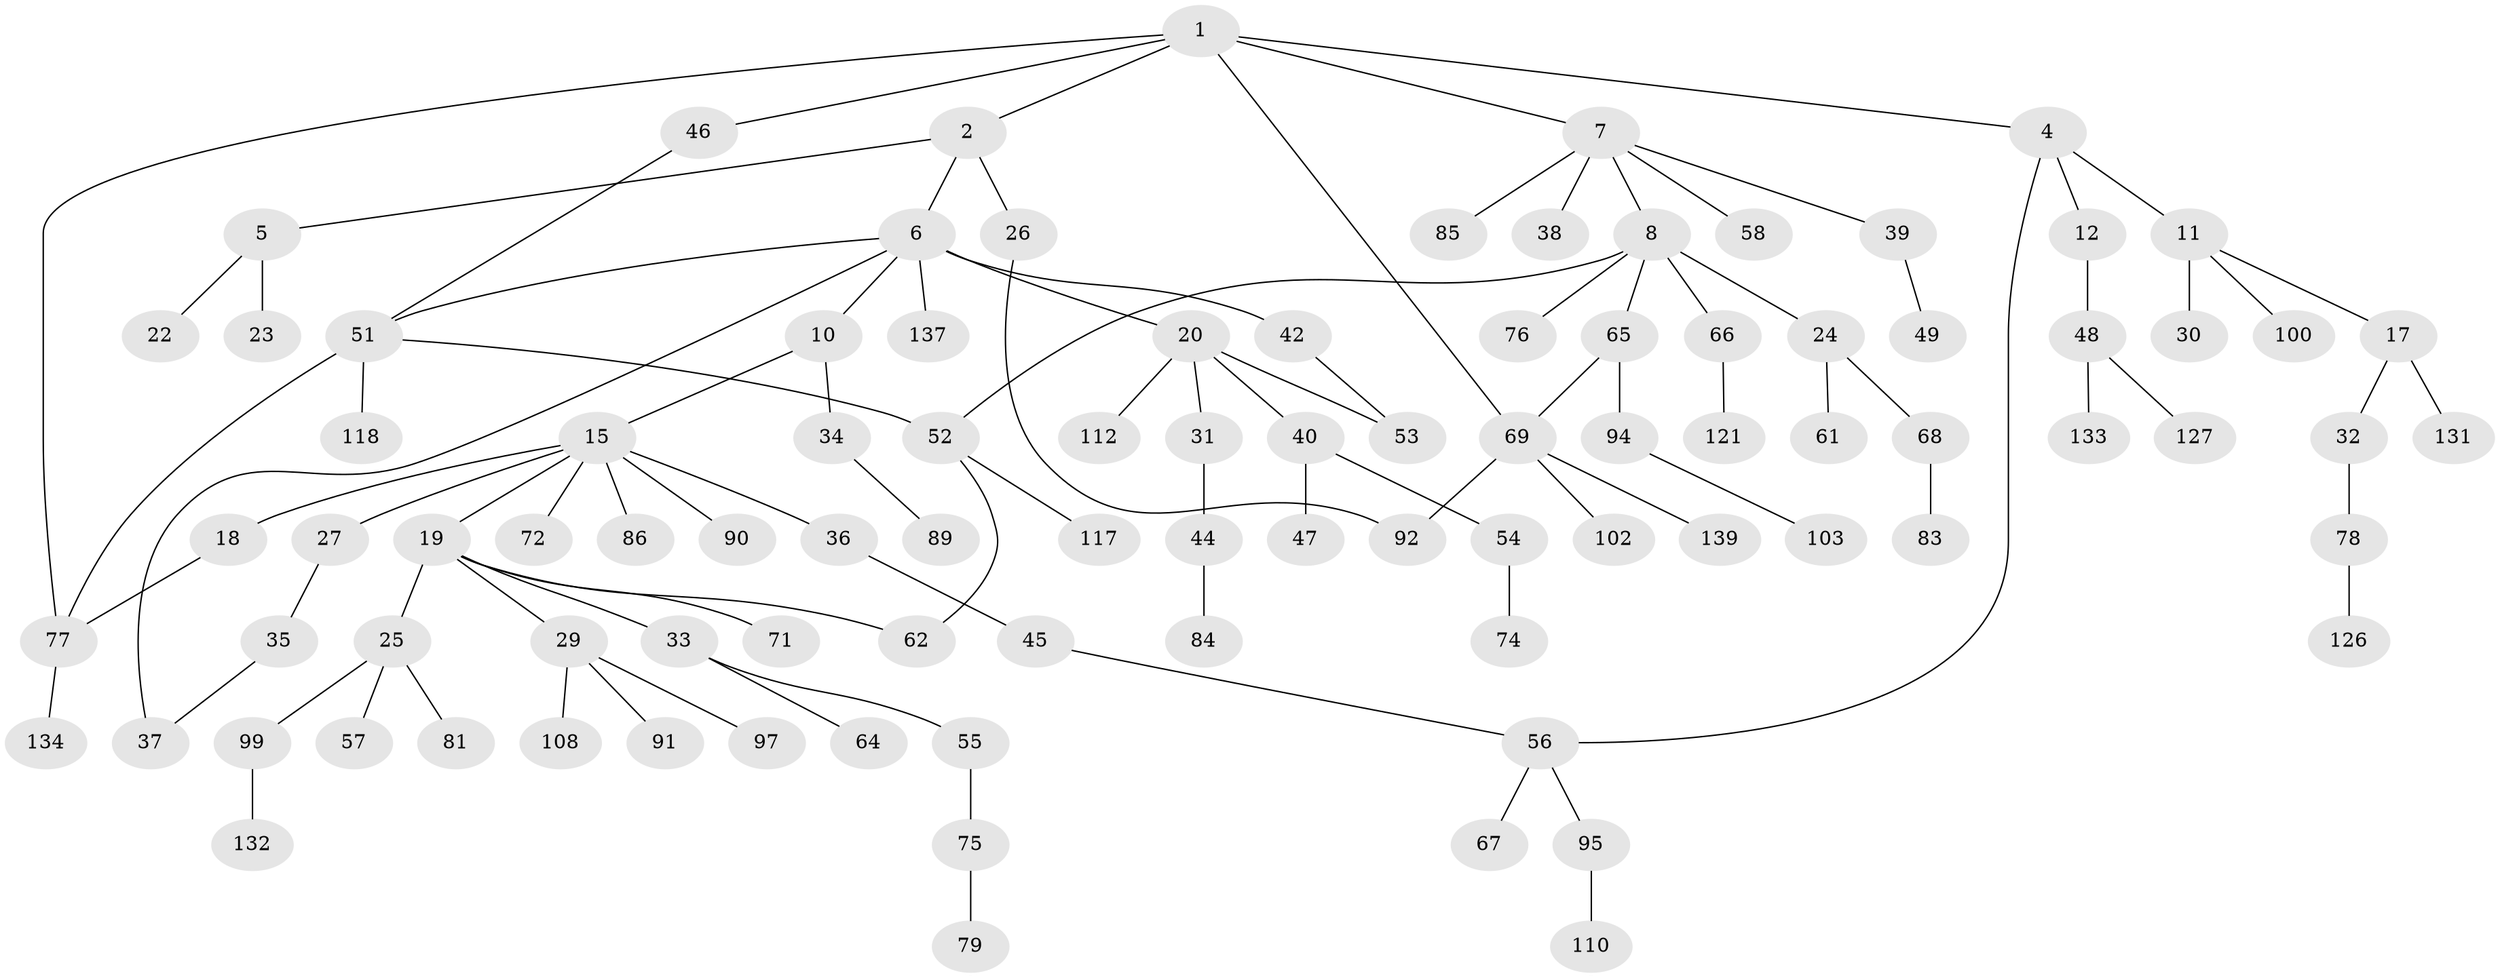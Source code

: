 // original degree distribution, {4: 0.10071942446043165, 5: 0.03597122302158273, 3: 0.1223021582733813, 7: 0.007194244604316547, 1: 0.38848920863309355, 2: 0.3381294964028777, 9: 0.007194244604316547}
// Generated by graph-tools (version 1.1) at 2025/10/02/27/25 16:10:52]
// undirected, 94 vertices, 103 edges
graph export_dot {
graph [start="1"]
  node [color=gray90,style=filled];
  1 [super="+3"];
  2 [super="+13"];
  4 [super="+70"];
  5 [super="+16"];
  6 [super="+14"];
  7 [super="+9"];
  8 [super="+50"];
  10;
  11 [super="+80"];
  12;
  15 [super="+136"];
  17 [super="+119"];
  18 [super="+60"];
  19 [super="+21"];
  20 [super="+28"];
  22 [super="+122"];
  23;
  24;
  25 [super="+109"];
  26 [super="+106"];
  27 [super="+113"];
  29 [super="+73"];
  30 [super="+104"];
  31;
  32;
  33 [super="+120"];
  34 [super="+115"];
  35;
  36;
  37 [super="+41"];
  38;
  39;
  40 [super="+43"];
  42 [super="+114"];
  44 [super="+101"];
  45;
  46;
  47;
  48 [super="+87"];
  49 [super="+82"];
  51 [super="+63"];
  52 [super="+116"];
  53;
  54;
  55;
  56 [super="+96"];
  57 [super="+125"];
  58 [super="+59"];
  61;
  62;
  64;
  65 [super="+98"];
  66;
  67;
  68;
  69 [super="+93"];
  71;
  72;
  74 [super="+88"];
  75;
  76;
  77 [super="+129"];
  78 [super="+105"];
  79 [super="+138"];
  81;
  83;
  84;
  85;
  86;
  89;
  90;
  91 [super="+111"];
  92;
  94 [super="+107"];
  95;
  97 [super="+128"];
  99 [super="+123"];
  100;
  102;
  103;
  108;
  110 [super="+130"];
  112;
  117;
  118 [super="+124"];
  121;
  126;
  127;
  131;
  132;
  133;
  134 [super="+135"];
  137;
  139;
  1 -- 2;
  1 -- 69;
  1 -- 4;
  1 -- 46;
  1 -- 7;
  1 -- 77;
  2 -- 5;
  2 -- 6;
  2 -- 26;
  4 -- 11;
  4 -- 12;
  4 -- 56;
  5 -- 22;
  5 -- 23;
  6 -- 10;
  6 -- 20;
  6 -- 51;
  6 -- 137;
  6 -- 42;
  6 -- 37;
  7 -- 8;
  7 -- 38;
  7 -- 39;
  7 -- 58;
  7 -- 85;
  8 -- 24;
  8 -- 66;
  8 -- 65;
  8 -- 52;
  8 -- 76;
  10 -- 15;
  10 -- 34;
  11 -- 17;
  11 -- 30;
  11 -- 100;
  12 -- 48;
  15 -- 18;
  15 -- 19;
  15 -- 27;
  15 -- 36;
  15 -- 72;
  15 -- 86;
  15 -- 90;
  17 -- 32;
  17 -- 131;
  18 -- 77;
  19 -- 71;
  19 -- 62;
  19 -- 25;
  19 -- 29;
  19 -- 33;
  20 -- 53;
  20 -- 112;
  20 -- 40;
  20 -- 31;
  24 -- 61;
  24 -- 68;
  25 -- 57;
  25 -- 81;
  25 -- 99;
  26 -- 92;
  27 -- 35;
  29 -- 97;
  29 -- 108;
  29 -- 91;
  31 -- 44;
  32 -- 78;
  33 -- 55;
  33 -- 64;
  34 -- 89;
  35 -- 37;
  36 -- 45;
  39 -- 49;
  40 -- 54;
  40 -- 47;
  42 -- 53;
  44 -- 84;
  45 -- 56;
  46 -- 51;
  48 -- 133;
  48 -- 127;
  51 -- 77;
  51 -- 118;
  51 -- 52;
  52 -- 62;
  52 -- 117;
  54 -- 74;
  55 -- 75;
  56 -- 67;
  56 -- 95;
  65 -- 94;
  65 -- 69;
  66 -- 121;
  68 -- 83;
  69 -- 139;
  69 -- 92;
  69 -- 102;
  75 -- 79;
  77 -- 134;
  78 -- 126;
  94 -- 103;
  95 -- 110;
  99 -- 132;
}

